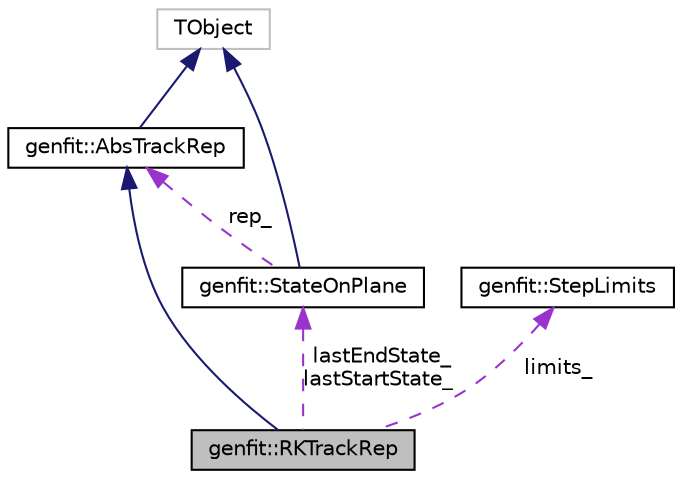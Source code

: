 digraph "genfit::RKTrackRep"
{
 // LATEX_PDF_SIZE
  edge [fontname="Helvetica",fontsize="10",labelfontname="Helvetica",labelfontsize="10"];
  node [fontname="Helvetica",fontsize="10",shape=record];
  Node1 [label="genfit::RKTrackRep",height=0.2,width=0.4,color="black", fillcolor="grey75", style="filled", fontcolor="black",tooltip="AbsTrackRep with 5D track parameterization in plane coordinates: (q/p, u', v', u, v)"];
  Node2 -> Node1 [dir="back",color="midnightblue",fontsize="10",style="solid",fontname="Helvetica"];
  Node2 [label="genfit::AbsTrackRep",height=0.2,width=0.4,color="black", fillcolor="white", style="filled",URL="$classgenfit_1_1AbsTrackRep.html",tooltip="Abstract base class for a track representation."];
  Node3 -> Node2 [dir="back",color="midnightblue",fontsize="10",style="solid",fontname="Helvetica"];
  Node3 [label="TObject",height=0.2,width=0.4,color="grey75", fillcolor="white", style="filled",tooltip=" "];
  Node4 -> Node1 [dir="back",color="darkorchid3",fontsize="10",style="dashed",label=" limits_" ,fontname="Helvetica"];
  Node4 [label="genfit::StepLimits",height=0.2,width=0.4,color="black", fillcolor="white", style="filled",URL="$classgenfit_1_1StepLimits.html",tooltip="Helper to store different limits on the stepsize for the RKTRackRep."];
  Node5 -> Node1 [dir="back",color="darkorchid3",fontsize="10",style="dashed",label=" lastEndState_\nlastStartState_" ,fontname="Helvetica"];
  Node5 [label="genfit::StateOnPlane",height=0.2,width=0.4,color="black", fillcolor="white", style="filled",URL="$classgenfit_1_1StateOnPlane.html",tooltip="A state with arbitrary dimension defined in a DetPlane."];
  Node3 -> Node5 [dir="back",color="midnightblue",fontsize="10",style="solid",fontname="Helvetica"];
  Node2 -> Node5 [dir="back",color="darkorchid3",fontsize="10",style="dashed",label=" rep_" ,fontname="Helvetica"];
}
